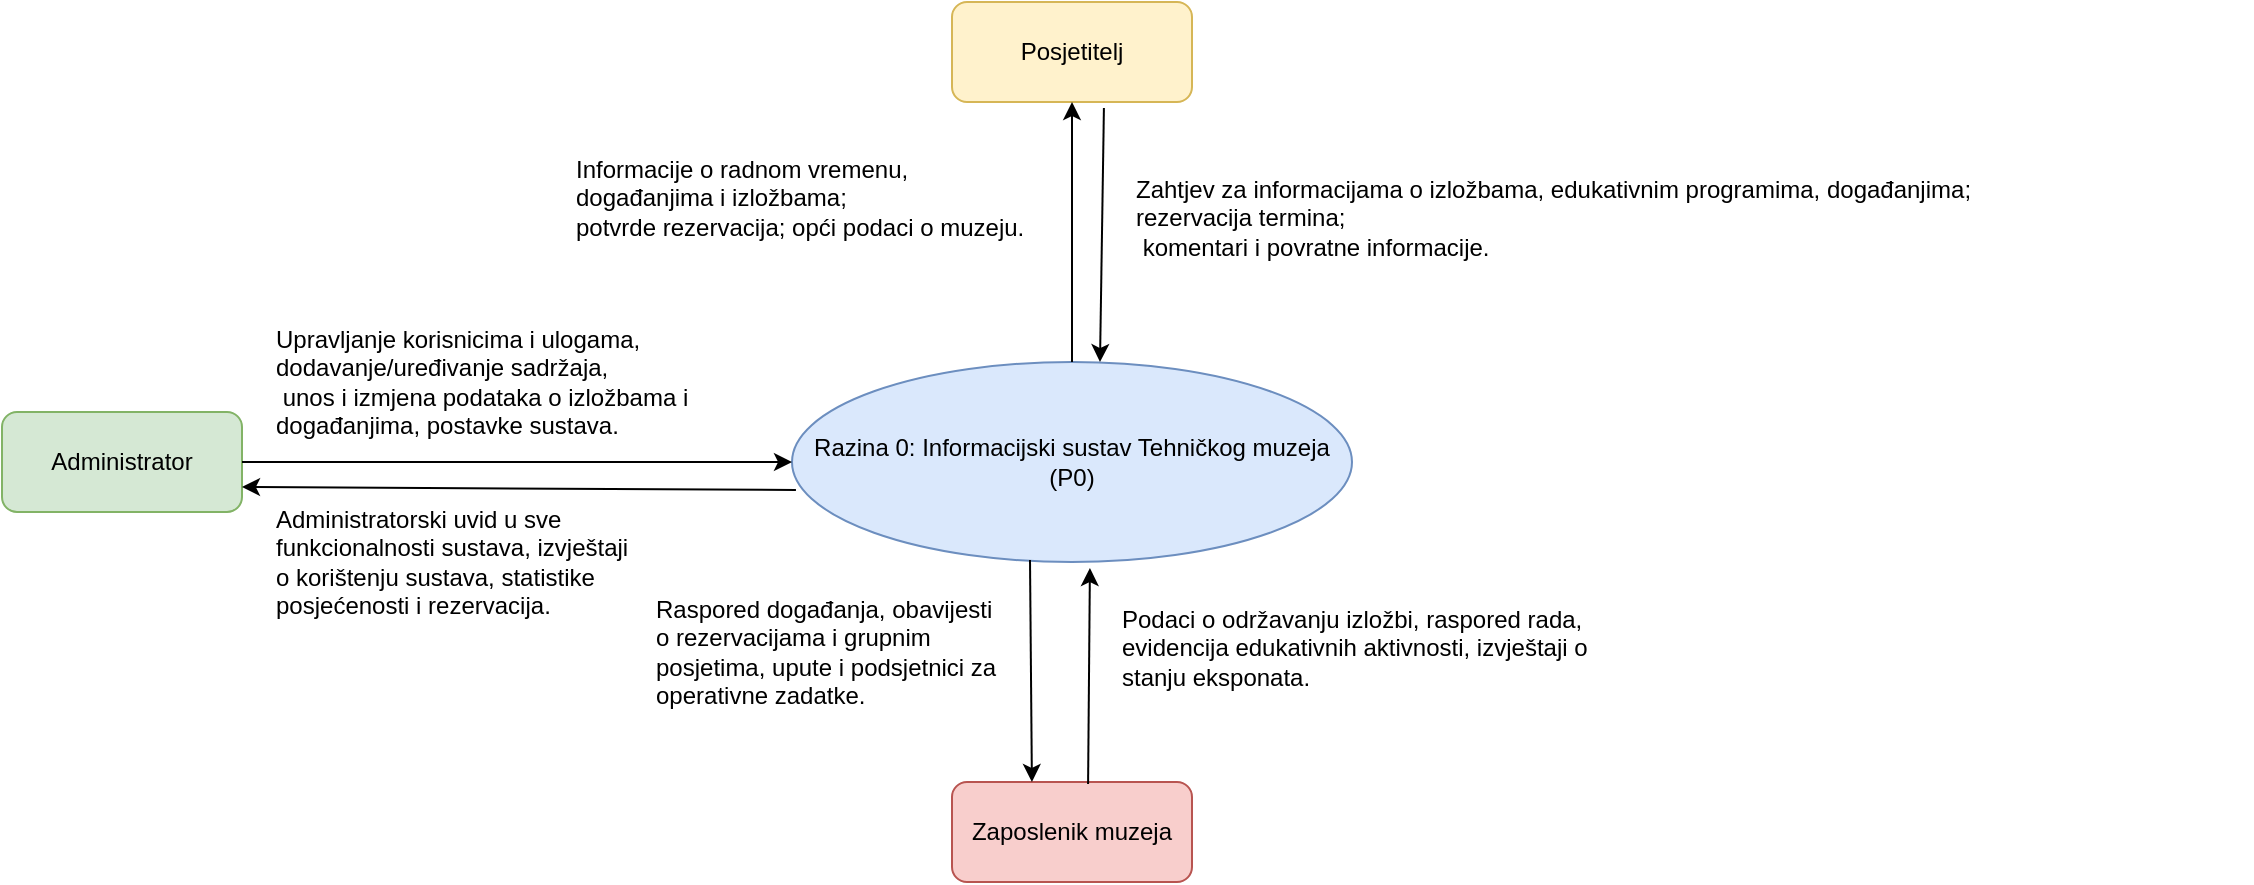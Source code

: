 <mxfile version="27.0.5">
  <diagram name="Kontekst Dijagram - Sve Razine" id="7TKyA0effkasYndy0Zo8">
    <mxGraphModel dx="1111" dy="517" grid="1" gridSize="10" guides="1" tooltips="1" connect="1" arrows="1" fold="1" page="1" pageScale="1" pageWidth="850" pageHeight="1100" math="0" shadow="0">
      <root>
        <mxCell id="0" />
        <mxCell id="1" parent="0" />
        <mxCell id="80e1_SKxq7YkEwQX1NSA-1" value="Razina 0: Informacijski sustav Tehničkog muzeja (P0)" style="shape=ellipse;whiteSpace=wrap;html=1;aspect=fixed;fillColor=#dae8fc;strokeColor=#6c8ebf;" parent="1" vertex="1">
          <mxGeometry x="700" y="240" width="280" height="100" as="geometry" />
        </mxCell>
        <mxCell id="80e1_SKxq7YkEwQX1NSA-2" value="Posjetitelj" style="rounded=1;whiteSpace=wrap;html=1;fillColor=#fff2cc;strokeColor=#d6b656;" parent="1" vertex="1">
          <mxGeometry x="780" y="60" width="120" height="50" as="geometry" />
        </mxCell>
        <mxCell id="80e1_SKxq7YkEwQX1NSA-3" value="Administrator" style="rounded=1;whiteSpace=wrap;html=1;fillColor=#d5e8d4;strokeColor=#82b366;" parent="1" vertex="1">
          <mxGeometry x="305" y="265" width="120" height="50" as="geometry" />
        </mxCell>
        <mxCell id="80e1_SKxq7YkEwQX1NSA-4" value="Zaposlenik muzeja" style="rounded=1;whiteSpace=wrap;html=1;fillColor=#f8cecc;strokeColor=#b85450;" parent="1" vertex="1">
          <mxGeometry x="780" y="450" width="120" height="50" as="geometry" />
        </mxCell>
        <mxCell id="fiTux-j35UaihAPEYWhk-2" value="" style="endArrow=classic;html=1;rounded=0;entryX=0.5;entryY=1;entryDx=0;entryDy=0;exitX=0.5;exitY=0;exitDx=0;exitDy=0;" edge="1" parent="1" source="80e1_SKxq7YkEwQX1NSA-1" target="80e1_SKxq7YkEwQX1NSA-2">
          <mxGeometry width="50" height="50" relative="1" as="geometry">
            <mxPoint x="770" y="200" as="sourcePoint" />
            <mxPoint x="820" y="150" as="targetPoint" />
          </mxGeometry>
        </mxCell>
        <mxCell id="fiTux-j35UaihAPEYWhk-4" value="" style="endArrow=classic;html=1;rounded=0;exitX=0.633;exitY=1.06;exitDx=0;exitDy=0;exitPerimeter=0;entryX=0.55;entryY=0;entryDx=0;entryDy=0;entryPerimeter=0;" edge="1" parent="1" source="80e1_SKxq7YkEwQX1NSA-2" target="80e1_SKxq7YkEwQX1NSA-1">
          <mxGeometry width="50" height="50" relative="1" as="geometry">
            <mxPoint x="860" y="210" as="sourcePoint" />
            <mxPoint x="910" y="160" as="targetPoint" />
          </mxGeometry>
        </mxCell>
        <mxCell id="fiTux-j35UaihAPEYWhk-6" value="" style="endArrow=classic;html=1;rounded=0;exitX=1;exitY=0.5;exitDx=0;exitDy=0;" edge="1" parent="1" source="80e1_SKxq7YkEwQX1NSA-3" target="80e1_SKxq7YkEwQX1NSA-1">
          <mxGeometry width="50" height="50" relative="1" as="geometry">
            <mxPoint x="560" y="300" as="sourcePoint" />
            <mxPoint x="610" y="250" as="targetPoint" />
            <Array as="points">
              <mxPoint x="600" y="290" />
            </Array>
          </mxGeometry>
        </mxCell>
        <mxCell id="fiTux-j35UaihAPEYWhk-8" value="" style="endArrow=classic;html=1;rounded=0;exitX=0.007;exitY=0.64;exitDx=0;exitDy=0;exitPerimeter=0;entryX=1;entryY=0.75;entryDx=0;entryDy=0;" edge="1" parent="1" source="80e1_SKxq7YkEwQX1NSA-1" target="80e1_SKxq7YkEwQX1NSA-3">
          <mxGeometry width="50" height="50" relative="1" as="geometry">
            <mxPoint x="580" y="350" as="sourcePoint" />
            <mxPoint x="630" y="300" as="targetPoint" />
          </mxGeometry>
        </mxCell>
        <mxCell id="fiTux-j35UaihAPEYWhk-9" value="" style="endArrow=classic;html=1;rounded=0;entryX=0.532;entryY=1.03;entryDx=0;entryDy=0;entryPerimeter=0;exitX=0.567;exitY=0.02;exitDx=0;exitDy=0;exitPerimeter=0;" edge="1" parent="1" source="80e1_SKxq7YkEwQX1NSA-4" target="80e1_SKxq7YkEwQX1NSA-1">
          <mxGeometry width="50" height="50" relative="1" as="geometry">
            <mxPoint x="849" y="400" as="sourcePoint" />
            <mxPoint x="870" y="350" as="targetPoint" />
          </mxGeometry>
        </mxCell>
        <mxCell id="fiTux-j35UaihAPEYWhk-10" value="" style="endArrow=classic;html=1;rounded=0;entryX=0.333;entryY=0;entryDx=0;entryDy=0;entryPerimeter=0;exitX=0.425;exitY=0.99;exitDx=0;exitDy=0;exitPerimeter=0;" edge="1" parent="1" source="80e1_SKxq7YkEwQX1NSA-1" target="80e1_SKxq7YkEwQX1NSA-4">
          <mxGeometry width="50" height="50" relative="1" as="geometry">
            <mxPoint x="820" y="350" as="sourcePoint" />
            <mxPoint x="830" y="360" as="targetPoint" />
          </mxGeometry>
        </mxCell>
        <mxCell id="fiTux-j35UaihAPEYWhk-11" value="Zahtjev za informacijama o izložbama, edukativnim programima, događanjima;&amp;nbsp;&lt;div&gt;rezervacija termina;&lt;/div&gt;&lt;div&gt;&amp;nbsp;komentari i povratne informacije.&lt;/div&gt;" style="text;whiteSpace=wrap;html=1;" vertex="1" parent="1">
          <mxGeometry x="870" y="140" width="560" height="50" as="geometry" />
        </mxCell>
        <mxCell id="fiTux-j35UaihAPEYWhk-12" value="Informacije o radnom vremenu,&amp;nbsp;&lt;div&gt;događanjima i izložbama;&amp;nbsp;&lt;/div&gt;&lt;div&gt;potvrde rezervacija; opći podaci o muzeju.&lt;/div&gt;" style="text;whiteSpace=wrap;html=1;" vertex="1" parent="1">
          <mxGeometry x="590" y="130" width="240" height="50" as="geometry" />
        </mxCell>
        <mxCell id="fiTux-j35UaihAPEYWhk-14" value="Upravljanje korisnicima i ulogama, dodavanje/uređivanje sadržaja,&lt;div&gt;&amp;nbsp;unos i izmjena podataka o izložbama i događanjima, postavke sustava.&lt;/div&gt;" style="text;whiteSpace=wrap;html=1;" vertex="1" parent="1">
          <mxGeometry x="440" y="215" width="240" height="50" as="geometry" />
        </mxCell>
        <mxCell id="fiTux-j35UaihAPEYWhk-15" value="Administratorski uvid u sve funkcionalnosti sustava, izvještaji o korištenju sustava, statistike posjećenosti i rezervacija." style="text;whiteSpace=wrap;html=1;" vertex="1" parent="1">
          <mxGeometry x="440" y="305" width="180" height="50" as="geometry" />
        </mxCell>
        <mxCell id="fiTux-j35UaihAPEYWhk-16" value="Podaci o održavanju izložbi, raspored rada, evidencija edukativnih aktivnosti, izvještaji o stanju eksponata." style="text;whiteSpace=wrap;html=1;" vertex="1" parent="1">
          <mxGeometry x="863" y="355" width="267" height="50" as="geometry" />
        </mxCell>
        <mxCell id="fiTux-j35UaihAPEYWhk-17" value="Raspored događanja, obavijesti o rezervacijama i grupnim posjetima, upute i podsjetnici za operativne zadatke." style="text;whiteSpace=wrap;html=1;" vertex="1" parent="1">
          <mxGeometry x="630" y="350" width="180" height="50" as="geometry" />
        </mxCell>
      </root>
    </mxGraphModel>
  </diagram>
</mxfile>
